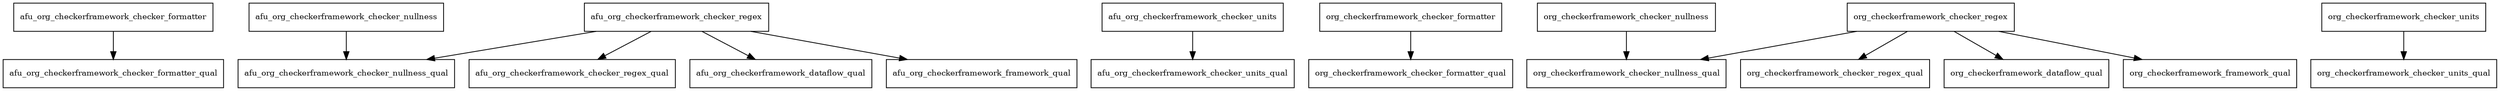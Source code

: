 digraph checker_compat_qual_2_0_0_package_dependencies {
  node [shape = box, fontsize=10.0];
  afu_org_checkerframework_checker_formatter -> afu_org_checkerframework_checker_formatter_qual;
  afu_org_checkerframework_checker_nullness -> afu_org_checkerframework_checker_nullness_qual;
  afu_org_checkerframework_checker_regex -> afu_org_checkerframework_checker_nullness_qual;
  afu_org_checkerframework_checker_regex -> afu_org_checkerframework_checker_regex_qual;
  afu_org_checkerframework_checker_regex -> afu_org_checkerframework_dataflow_qual;
  afu_org_checkerframework_checker_regex -> afu_org_checkerframework_framework_qual;
  afu_org_checkerframework_checker_units -> afu_org_checkerframework_checker_units_qual;
  org_checkerframework_checker_formatter -> org_checkerframework_checker_formatter_qual;
  org_checkerframework_checker_nullness -> org_checkerframework_checker_nullness_qual;
  org_checkerframework_checker_regex -> org_checkerframework_checker_nullness_qual;
  org_checkerframework_checker_regex -> org_checkerframework_checker_regex_qual;
  org_checkerframework_checker_regex -> org_checkerframework_dataflow_qual;
  org_checkerframework_checker_regex -> org_checkerframework_framework_qual;
  org_checkerframework_checker_units -> org_checkerframework_checker_units_qual;
}

